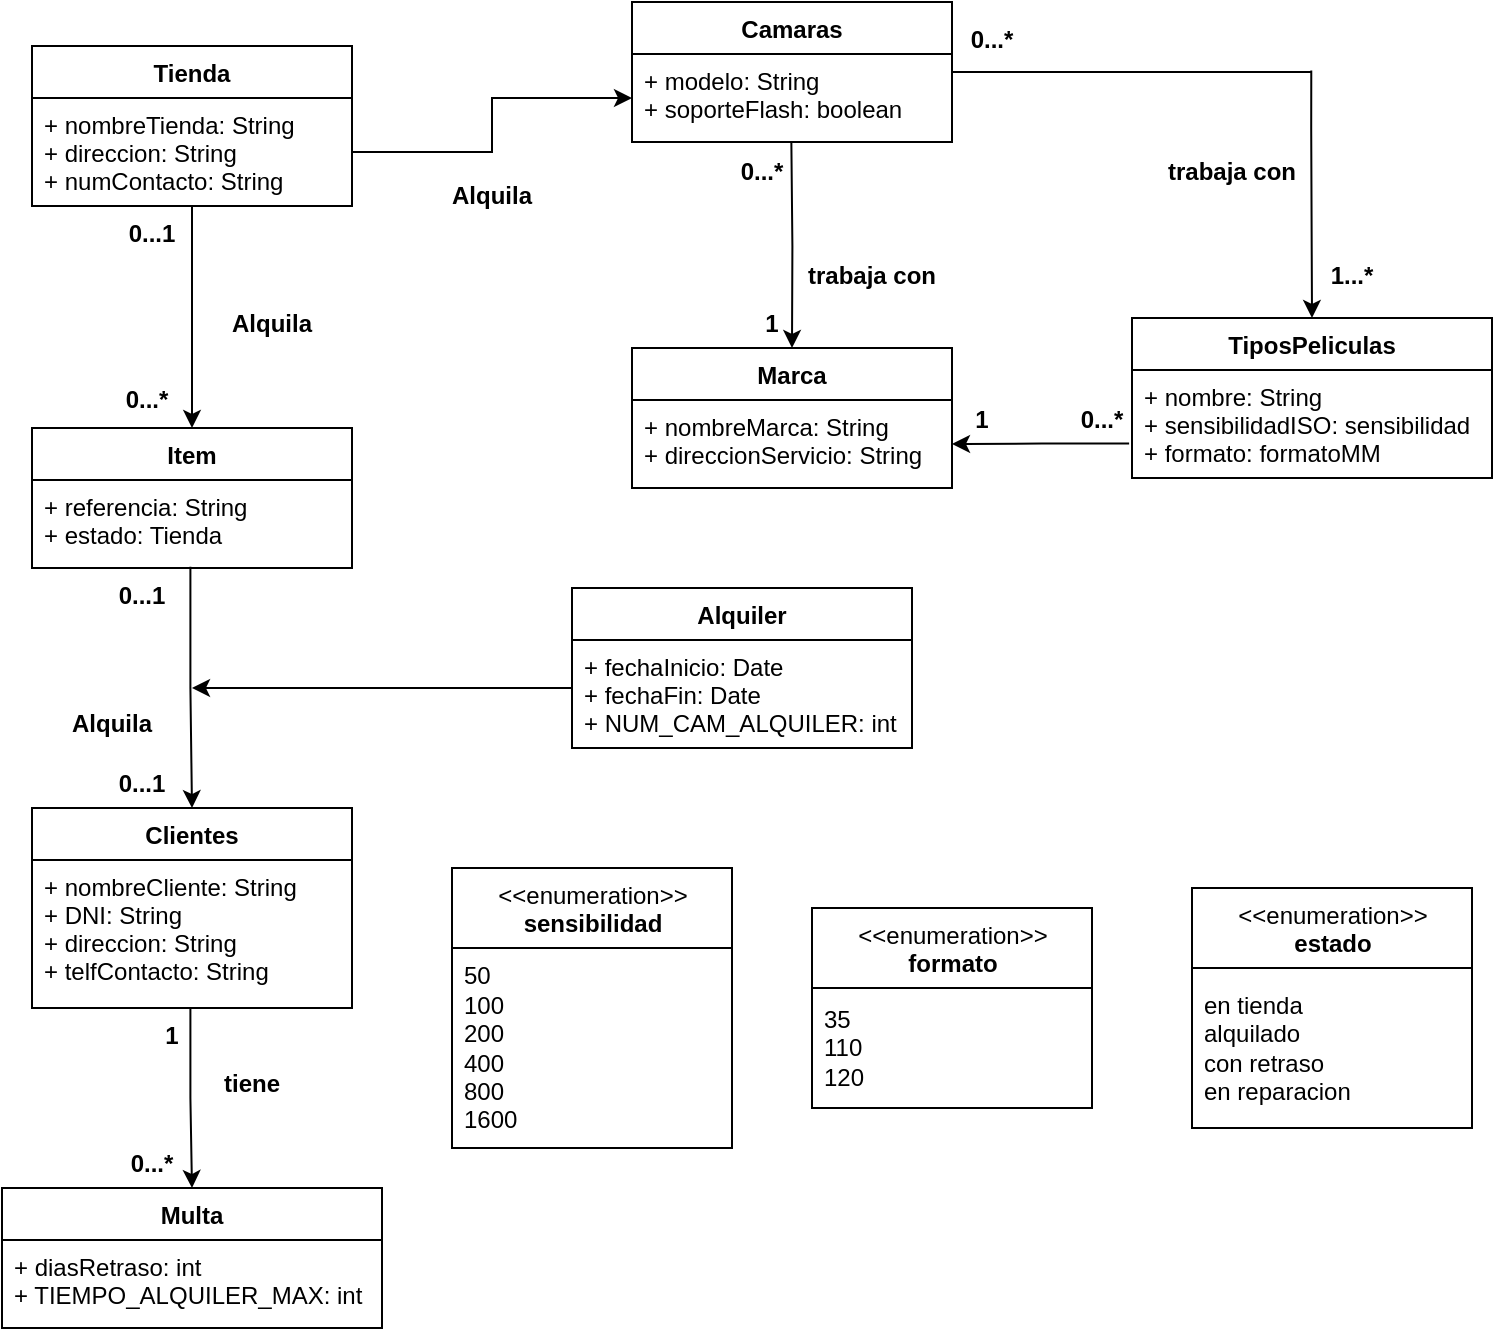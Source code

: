 <mxfile version="20.8.10" type="device"><diagram id="C5RBs43oDa-KdzZeNtuy" name="Page-1"><mxGraphModel dx="1358" dy="654" grid="1" gridSize="10" guides="1" tooltips="1" connect="1" arrows="1" fold="1" page="1" pageScale="1" pageWidth="827" pageHeight="1169" math="0" shadow="0"><root><mxCell id="WIyWlLk6GJQsqaUBKTNV-0"/><mxCell id="WIyWlLk6GJQsqaUBKTNV-1" parent="WIyWlLk6GJQsqaUBKTNV-0"/><mxCell id="7j35KV2c-ucw3f-9n1Pe-52" value="Tienda" style="swimlane;fontStyle=1;align=center;verticalAlign=top;childLayout=stackLayout;horizontal=1;startSize=26;horizontalStack=0;resizeParent=1;resizeParentMax=0;resizeLast=0;collapsible=1;marginBottom=0;" vertex="1" parent="WIyWlLk6GJQsqaUBKTNV-1"><mxGeometry x="80" y="139" width="160" height="80" as="geometry"/></mxCell><mxCell id="7j35KV2c-ucw3f-9n1Pe-53" value="+ nombreTienda: String&#10;+ direccion: String&#10;+ numContacto: String" style="text;strokeColor=none;fillColor=none;align=left;verticalAlign=top;spacingLeft=4;spacingRight=4;overflow=hidden;rotatable=0;points=[[0,0.5],[1,0.5]];portConstraint=eastwest;" vertex="1" parent="7j35KV2c-ucw3f-9n1Pe-52"><mxGeometry y="26" width="160" height="54" as="geometry"/></mxCell><mxCell id="7j35KV2c-ucw3f-9n1Pe-118" style="edgeStyle=orthogonalEdgeStyle;rounded=0;orthogonalLoop=1;jettySize=auto;html=1;entryX=0;entryY=0.5;entryDx=0;entryDy=0;exitX=1;exitY=0.5;exitDx=0;exitDy=0;" edge="1" parent="WIyWlLk6GJQsqaUBKTNV-1" source="7j35KV2c-ucw3f-9n1Pe-53" target="7j35KV2c-ucw3f-9n1Pe-58"><mxGeometry relative="1" as="geometry"><mxPoint x="330" y="174.0" as="sourcePoint"/></mxGeometry></mxCell><mxCell id="7j35KV2c-ucw3f-9n1Pe-57" value="Camaras" style="swimlane;fontStyle=1;align=center;verticalAlign=top;childLayout=stackLayout;horizontal=1;startSize=26;horizontalStack=0;resizeParent=1;resizeParentMax=0;resizeLast=0;collapsible=1;marginBottom=0;" vertex="1" parent="WIyWlLk6GJQsqaUBKTNV-1"><mxGeometry x="380" y="117" width="160" height="70" as="geometry"/></mxCell><mxCell id="7j35KV2c-ucw3f-9n1Pe-58" value="+ modelo: String&#10;+ soporteFlash: boolean" style="text;strokeColor=none;fillColor=none;align=left;verticalAlign=top;spacingLeft=4;spacingRight=4;overflow=hidden;rotatable=0;points=[[0,0.5],[1,0.5]];portConstraint=eastwest;" vertex="1" parent="7j35KV2c-ucw3f-9n1Pe-57"><mxGeometry y="26" width="160" height="44" as="geometry"/></mxCell><mxCell id="7j35KV2c-ucw3f-9n1Pe-61" value="Alquila" style="text;align=center;fontStyle=1;verticalAlign=middle;spacingLeft=3;spacingRight=3;strokeColor=none;rotatable=0;points=[[0,0.5],[1,0.5]];portConstraint=eastwest;" vertex="1" parent="WIyWlLk6GJQsqaUBKTNV-1"><mxGeometry x="270" y="200" width="80" height="26" as="geometry"/></mxCell><mxCell id="7j35KV2c-ucw3f-9n1Pe-62" value="TiposPeliculas" style="swimlane;fontStyle=1;align=center;verticalAlign=top;childLayout=stackLayout;horizontal=1;startSize=26;horizontalStack=0;resizeParent=1;resizeParentMax=0;resizeLast=0;collapsible=1;marginBottom=0;" vertex="1" parent="WIyWlLk6GJQsqaUBKTNV-1"><mxGeometry x="630" y="275" width="180" height="80" as="geometry"/></mxCell><mxCell id="7j35KV2c-ucw3f-9n1Pe-63" value="+ nombre: String&#10;+ sensibilidadISO: sensibilidad&#10;+ formato: formatoMM" style="text;strokeColor=none;fillColor=none;align=left;verticalAlign=top;spacingLeft=4;spacingRight=4;overflow=hidden;rotatable=0;points=[[0,0.5],[1,0.5]];portConstraint=eastwest;" vertex="1" parent="7j35KV2c-ucw3f-9n1Pe-62"><mxGeometry y="26" width="180" height="54" as="geometry"/></mxCell><mxCell id="7j35KV2c-ucw3f-9n1Pe-66" value="Marca" style="swimlane;fontStyle=1;align=center;verticalAlign=top;childLayout=stackLayout;horizontal=1;startSize=26;horizontalStack=0;resizeParent=1;resizeParentMax=0;resizeLast=0;collapsible=1;marginBottom=0;" vertex="1" parent="WIyWlLk6GJQsqaUBKTNV-1"><mxGeometry x="380" y="290" width="160" height="70" as="geometry"/></mxCell><mxCell id="7j35KV2c-ucw3f-9n1Pe-67" value="+ nombreMarca: String&#10;+ direccionServicio: String" style="text;strokeColor=none;fillColor=none;align=left;verticalAlign=top;spacingLeft=4;spacingRight=4;overflow=hidden;rotatable=0;points=[[0,0.5],[1,0.5]];portConstraint=eastwest;" vertex="1" parent="7j35KV2c-ucw3f-9n1Pe-66"><mxGeometry y="26" width="160" height="44" as="geometry"/></mxCell><mxCell id="7j35KV2c-ucw3f-9n1Pe-119" style="edgeStyle=orthogonalEdgeStyle;rounded=0;orthogonalLoop=1;jettySize=auto;html=1;entryX=1;entryY=0.5;entryDx=0;entryDy=0;exitX=-0.008;exitY=0.681;exitDx=0;exitDy=0;exitPerimeter=0;" edge="1" parent="WIyWlLk6GJQsqaUBKTNV-1" source="7j35KV2c-ucw3f-9n1Pe-63" target="7j35KV2c-ucw3f-9n1Pe-67"><mxGeometry relative="1" as="geometry"><mxPoint x="570.0" y="342" as="sourcePoint"/></mxGeometry></mxCell><mxCell id="7j35KV2c-ucw3f-9n1Pe-73" style="edgeStyle=orthogonalEdgeStyle;rounded=0;orthogonalLoop=1;jettySize=auto;html=1;entryX=0.5;entryY=0;entryDx=0;entryDy=0;exitX=0.498;exitY=1.037;exitDx=0;exitDy=0;exitPerimeter=0;" edge="1" parent="WIyWlLk6GJQsqaUBKTNV-1" target="7j35KV2c-ucw3f-9n1Pe-66"><mxGeometry relative="1" as="geometry"><mxPoint x="459.68" y="186.962" as="sourcePoint"/></mxGeometry></mxCell><mxCell id="7j35KV2c-ucw3f-9n1Pe-75" style="edgeStyle=orthogonalEdgeStyle;rounded=0;orthogonalLoop=1;jettySize=auto;html=1;entryX=0.5;entryY=0;entryDx=0;entryDy=0;exitX=0.998;exitY=0.411;exitDx=0;exitDy=0;exitPerimeter=0;" edge="1" parent="WIyWlLk6GJQsqaUBKTNV-1" source="7j35KV2c-ucw3f-9n1Pe-74" target="7j35KV2c-ucw3f-9n1Pe-62"><mxGeometry relative="1" as="geometry"><mxPoint x="720" y="150" as="sourcePoint"/><Array as="points"><mxPoint x="720" y="180"/><mxPoint x="720" y="180"/></Array></mxGeometry></mxCell><mxCell id="7j35KV2c-ucw3f-9n1Pe-74" value="" style="line;strokeWidth=1;fillColor=none;align=left;verticalAlign=middle;spacingTop=-1;spacingLeft=3;spacingRight=3;rotatable=0;labelPosition=right;points=[];portConstraint=eastwest;strokeColor=inherit;" vertex="1" parent="WIyWlLk6GJQsqaUBKTNV-1"><mxGeometry x="540" y="148" width="180" height="8" as="geometry"/></mxCell><mxCell id="7j35KV2c-ucw3f-9n1Pe-76" value="trabaja con" style="text;align=center;fontStyle=1;verticalAlign=middle;spacingLeft=3;spacingRight=3;strokeColor=none;rotatable=0;points=[[0,0.5],[1,0.5]];portConstraint=eastwest;" vertex="1" parent="WIyWlLk6GJQsqaUBKTNV-1"><mxGeometry x="460" y="240" width="80" height="26" as="geometry"/></mxCell><mxCell id="7j35KV2c-ucw3f-9n1Pe-77" value="trabaja con" style="text;align=center;fontStyle=1;verticalAlign=middle;spacingLeft=3;spacingRight=3;strokeColor=none;rotatable=0;points=[[0,0.5],[1,0.5]];portConstraint=eastwest;" vertex="1" parent="WIyWlLk6GJQsqaUBKTNV-1"><mxGeometry x="640" y="188" width="80" height="26" as="geometry"/></mxCell><mxCell id="7j35KV2c-ucw3f-9n1Pe-79" value="Item" style="swimlane;fontStyle=1;align=center;verticalAlign=top;childLayout=stackLayout;horizontal=1;startSize=26;horizontalStack=0;resizeParent=1;resizeParentMax=0;resizeLast=0;collapsible=1;marginBottom=0;" vertex="1" parent="WIyWlLk6GJQsqaUBKTNV-1"><mxGeometry x="80" y="330" width="160" height="70" as="geometry"/></mxCell><mxCell id="7j35KV2c-ucw3f-9n1Pe-80" value="+ referencia: String&#10;+ estado: Tienda" style="text;strokeColor=none;fillColor=none;align=left;verticalAlign=top;spacingLeft=4;spacingRight=4;overflow=hidden;rotatable=0;points=[[0,0.5],[1,0.5]];portConstraint=eastwest;" vertex="1" parent="7j35KV2c-ucw3f-9n1Pe-79"><mxGeometry y="26" width="160" height="44" as="geometry"/></mxCell><mxCell id="7j35KV2c-ucw3f-9n1Pe-85" value="&amp;lt;&amp;lt;enumeration&amp;gt;&amp;gt;&lt;br&gt;&lt;b&gt;sensibilidad&lt;/b&gt;" style="swimlane;fontStyle=0;align=center;verticalAlign=top;childLayout=stackLayout;horizontal=1;startSize=40;horizontalStack=0;resizeParent=1;resizeParentMax=0;resizeLast=0;collapsible=0;marginBottom=0;html=1;" vertex="1" parent="WIyWlLk6GJQsqaUBKTNV-1"><mxGeometry x="290" y="550" width="140" height="140" as="geometry"/></mxCell><mxCell id="7j35KV2c-ucw3f-9n1Pe-86" value="50&lt;br&gt;100&lt;br&gt;200&lt;br&gt;400&lt;br&gt;800&lt;br&gt;1600" style="text;html=1;strokeColor=none;fillColor=none;align=left;verticalAlign=middle;spacingLeft=4;spacingRight=4;overflow=hidden;rotatable=0;points=[[0,0.5],[1,0.5]];portConstraint=eastwest;" vertex="1" parent="7j35KV2c-ucw3f-9n1Pe-85"><mxGeometry y="40" width="140" height="100" as="geometry"/></mxCell><mxCell id="7j35KV2c-ucw3f-9n1Pe-87" value="&amp;lt;&amp;lt;enumeration&amp;gt;&amp;gt;&lt;br&gt;&lt;b&gt;estado&lt;/b&gt;" style="swimlane;fontStyle=0;align=center;verticalAlign=top;childLayout=stackLayout;horizontal=1;startSize=40;horizontalStack=0;resizeParent=1;resizeParentMax=0;resizeLast=0;collapsible=0;marginBottom=0;html=1;" vertex="1" parent="WIyWlLk6GJQsqaUBKTNV-1"><mxGeometry x="660" y="560" width="140" height="120" as="geometry"/></mxCell><mxCell id="7j35KV2c-ucw3f-9n1Pe-88" value="en tienda&lt;br&gt;alquilado&lt;br&gt;con retraso&lt;br&gt;en reparacion" style="text;html=1;strokeColor=none;fillColor=none;align=left;verticalAlign=middle;spacingLeft=4;spacingRight=4;overflow=hidden;rotatable=0;points=[[0,0.5],[1,0.5]];portConstraint=eastwest;" vertex="1" parent="7j35KV2c-ucw3f-9n1Pe-87"><mxGeometry y="40" width="140" height="80" as="geometry"/></mxCell><mxCell id="7j35KV2c-ucw3f-9n1Pe-89" value="&amp;lt;&amp;lt;enumeration&amp;gt;&amp;gt;&lt;br&gt;&lt;b&gt;formato&lt;/b&gt;" style="swimlane;fontStyle=0;align=center;verticalAlign=top;childLayout=stackLayout;horizontal=1;startSize=40;horizontalStack=0;resizeParent=1;resizeParentMax=0;resizeLast=0;collapsible=0;marginBottom=0;html=1;" vertex="1" parent="WIyWlLk6GJQsqaUBKTNV-1"><mxGeometry x="470" y="570" width="140" height="100" as="geometry"/></mxCell><mxCell id="7j35KV2c-ucw3f-9n1Pe-90" value="35&lt;br&gt;110&lt;br&gt;120" style="text;html=1;strokeColor=none;fillColor=none;align=left;verticalAlign=middle;spacingLeft=4;spacingRight=4;overflow=hidden;rotatable=0;points=[[0,0.5],[1,0.5]];portConstraint=eastwest;" vertex="1" parent="7j35KV2c-ucw3f-9n1Pe-89"><mxGeometry y="40" width="140" height="60" as="geometry"/></mxCell><mxCell id="7j35KV2c-ucw3f-9n1Pe-94" value="Clientes" style="swimlane;fontStyle=1;align=center;verticalAlign=top;childLayout=stackLayout;horizontal=1;startSize=26;horizontalStack=0;resizeParent=1;resizeParentMax=0;resizeLast=0;collapsible=1;marginBottom=0;" vertex="1" parent="WIyWlLk6GJQsqaUBKTNV-1"><mxGeometry x="80" y="520" width="160" height="100" as="geometry"/></mxCell><mxCell id="7j35KV2c-ucw3f-9n1Pe-95" value="+ nombreCliente: String&#10;+ DNI: String&#10;+ direccion: String&#10;+ telfContacto: String" style="text;strokeColor=none;fillColor=none;align=left;verticalAlign=top;spacingLeft=4;spacingRight=4;overflow=hidden;rotatable=0;points=[[0,0.5],[1,0.5]];portConstraint=eastwest;" vertex="1" parent="7j35KV2c-ucw3f-9n1Pe-94"><mxGeometry y="26" width="160" height="74" as="geometry"/></mxCell><mxCell id="7j35KV2c-ucw3f-9n1Pe-100" value="Alquiler" style="swimlane;fontStyle=1;align=center;verticalAlign=top;childLayout=stackLayout;horizontal=1;startSize=26;horizontalStack=0;resizeParent=1;resizeParentMax=0;resizeLast=0;collapsible=1;marginBottom=0;" vertex="1" parent="WIyWlLk6GJQsqaUBKTNV-1"><mxGeometry x="350" y="410" width="170" height="80" as="geometry"/></mxCell><mxCell id="7j35KV2c-ucw3f-9n1Pe-101" value="+ fechaInicio: Date&#10;+ fechaFin: Date&#10;+ NUM_CAM_ALQUILER: int" style="text;strokeColor=none;fillColor=none;align=left;verticalAlign=top;spacingLeft=4;spacingRight=4;overflow=hidden;rotatable=0;points=[[0,0.5],[1,0.5]];portConstraint=eastwest;" vertex="1" parent="7j35KV2c-ucw3f-9n1Pe-100"><mxGeometry y="26" width="170" height="54" as="geometry"/></mxCell><mxCell id="7j35KV2c-ucw3f-9n1Pe-121" style="edgeStyle=orthogonalEdgeStyle;rounded=0;orthogonalLoop=1;jettySize=auto;html=1;" edge="1" parent="WIyWlLk6GJQsqaUBKTNV-1" source="7j35KV2c-ucw3f-9n1Pe-104"><mxGeometry relative="1" as="geometry"><mxPoint x="160" y="460" as="targetPoint"/></mxGeometry></mxCell><mxCell id="7j35KV2c-ucw3f-9n1Pe-104" value="" style="line;strokeWidth=1;fillColor=none;align=left;verticalAlign=middle;spacingTop=-1;spacingLeft=3;spacingRight=3;rotatable=0;labelPosition=right;points=[];portConstraint=eastwest;strokeColor=inherit;" vertex="1" parent="WIyWlLk6GJQsqaUBKTNV-1"><mxGeometry x="190" y="456" width="160" height="8" as="geometry"/></mxCell><mxCell id="7j35KV2c-ucw3f-9n1Pe-105" value="Alquila" style="text;align=center;fontStyle=1;verticalAlign=middle;spacingLeft=3;spacingRight=3;strokeColor=none;rotatable=0;points=[[0,0.5],[1,0.5]];portConstraint=eastwest;" vertex="1" parent="WIyWlLk6GJQsqaUBKTNV-1"><mxGeometry x="80" y="464" width="80" height="26" as="geometry"/></mxCell><mxCell id="7j35KV2c-ucw3f-9n1Pe-106" value="Multa" style="swimlane;fontStyle=1;align=center;verticalAlign=top;childLayout=stackLayout;horizontal=1;startSize=26;horizontalStack=0;resizeParent=1;resizeParentMax=0;resizeLast=0;collapsible=1;marginBottom=0;" vertex="1" parent="WIyWlLk6GJQsqaUBKTNV-1"><mxGeometry x="65" y="710" width="190" height="70" as="geometry"/></mxCell><mxCell id="7j35KV2c-ucw3f-9n1Pe-107" value="+ diasRetraso: int&#10;+ TIEMPO_ALQUILER_MAX: int" style="text;strokeColor=none;fillColor=none;align=left;verticalAlign=top;spacingLeft=4;spacingRight=4;overflow=hidden;rotatable=0;points=[[0,0.5],[1,0.5]];portConstraint=eastwest;" vertex="1" parent="7j35KV2c-ucw3f-9n1Pe-106"><mxGeometry y="26" width="190" height="44" as="geometry"/></mxCell><mxCell id="7j35KV2c-ucw3f-9n1Pe-113" style="edgeStyle=orthogonalEdgeStyle;rounded=0;orthogonalLoop=1;jettySize=auto;html=1;entryX=0.5;entryY=0;entryDx=0;entryDy=0;exitX=0.495;exitY=0.999;exitDx=0;exitDy=0;exitPerimeter=0;" edge="1" parent="WIyWlLk6GJQsqaUBKTNV-1" source="7j35KV2c-ucw3f-9n1Pe-95" target="7j35KV2c-ucw3f-9n1Pe-106"><mxGeometry relative="1" as="geometry"><mxPoint x="163" y="650" as="sourcePoint"/></mxGeometry></mxCell><mxCell id="7j35KV2c-ucw3f-9n1Pe-115" style="edgeStyle=orthogonalEdgeStyle;rounded=0;orthogonalLoop=1;jettySize=auto;html=1;entryX=0.5;entryY=0;entryDx=0;entryDy=0;exitX=0.495;exitY=0.987;exitDx=0;exitDy=0;exitPerimeter=0;" edge="1" parent="WIyWlLk6GJQsqaUBKTNV-1" source="7j35KV2c-ucw3f-9n1Pe-80" target="7j35KV2c-ucw3f-9n1Pe-94"><mxGeometry relative="1" as="geometry"><mxPoint x="159.84" y="433.194" as="sourcePoint"/></mxGeometry></mxCell><mxCell id="7j35KV2c-ucw3f-9n1Pe-117" style="edgeStyle=orthogonalEdgeStyle;rounded=0;orthogonalLoop=1;jettySize=auto;html=1;entryX=0.5;entryY=0;entryDx=0;entryDy=0;exitX=0.5;exitY=1;exitDx=0;exitDy=0;" edge="1" parent="WIyWlLk6GJQsqaUBKTNV-1" source="7j35KV2c-ucw3f-9n1Pe-52" target="7j35KV2c-ucw3f-9n1Pe-79"><mxGeometry relative="1" as="geometry"><mxPoint x="160" y="230" as="sourcePoint"/></mxGeometry></mxCell><mxCell id="7j35KV2c-ucw3f-9n1Pe-122" value="Alquila" style="text;align=center;fontStyle=1;verticalAlign=middle;spacingLeft=3;spacingRight=3;strokeColor=none;rotatable=0;points=[[0,0.5],[1,0.5]];portConstraint=eastwest;" vertex="1" parent="WIyWlLk6GJQsqaUBKTNV-1"><mxGeometry x="160" y="264" width="80" height="26" as="geometry"/></mxCell><mxCell id="7j35KV2c-ucw3f-9n1Pe-123" value="tiene" style="text;align=center;fontStyle=1;verticalAlign=middle;spacingLeft=3;spacingRight=3;strokeColor=none;rotatable=0;points=[[0,0.5],[1,0.5]];portConstraint=eastwest;" vertex="1" parent="WIyWlLk6GJQsqaUBKTNV-1"><mxGeometry x="150" y="644" width="80" height="26" as="geometry"/></mxCell><mxCell id="7j35KV2c-ucw3f-9n1Pe-124" value="0...*" style="text;align=center;fontStyle=1;verticalAlign=middle;spacingLeft=3;spacingRight=3;strokeColor=none;rotatable=0;points=[[0,0.5],[1,0.5]];portConstraint=eastwest;" vertex="1" parent="WIyWlLk6GJQsqaUBKTNV-1"><mxGeometry x="520" y="122" width="80" height="26" as="geometry"/></mxCell><mxCell id="7j35KV2c-ucw3f-9n1Pe-125" value="1...*" style="text;align=center;fontStyle=1;verticalAlign=middle;spacingLeft=3;spacingRight=3;strokeColor=none;rotatable=0;points=[[0,0.5],[1,0.5]];portConstraint=eastwest;" vertex="1" parent="WIyWlLk6GJQsqaUBKTNV-1"><mxGeometry x="700" y="240" width="80" height="26" as="geometry"/></mxCell><mxCell id="7j35KV2c-ucw3f-9n1Pe-126" value="1" style="text;align=center;fontStyle=1;verticalAlign=middle;spacingLeft=3;spacingRight=3;strokeColor=none;rotatable=0;points=[[0,0.5],[1,0.5]];portConstraint=eastwest;" vertex="1" parent="WIyWlLk6GJQsqaUBKTNV-1"><mxGeometry x="540" y="312" width="30" height="26" as="geometry"/></mxCell><mxCell id="7j35KV2c-ucw3f-9n1Pe-127" value="0...*" style="text;align=center;fontStyle=1;verticalAlign=middle;spacingLeft=3;spacingRight=3;strokeColor=none;rotatable=0;points=[[0,0.5],[1,0.5]];portConstraint=eastwest;" vertex="1" parent="WIyWlLk6GJQsqaUBKTNV-1"><mxGeometry x="600" y="312" width="30" height="26" as="geometry"/></mxCell><mxCell id="7j35KV2c-ucw3f-9n1Pe-128" value="1" style="text;align=center;fontStyle=1;verticalAlign=middle;spacingLeft=3;spacingRight=3;strokeColor=none;rotatable=0;points=[[0,0.5],[1,0.5]];portConstraint=eastwest;" vertex="1" parent="WIyWlLk6GJQsqaUBKTNV-1"><mxGeometry x="440" y="264" width="20" height="26" as="geometry"/></mxCell><mxCell id="7j35KV2c-ucw3f-9n1Pe-129" value="0...*" style="text;align=center;fontStyle=1;verticalAlign=middle;spacingLeft=3;spacingRight=3;strokeColor=none;rotatable=0;points=[[0,0.5],[1,0.5]];portConstraint=eastwest;" vertex="1" parent="WIyWlLk6GJQsqaUBKTNV-1"><mxGeometry x="430" y="188" width="30" height="26" as="geometry"/></mxCell><mxCell id="7j35KV2c-ucw3f-9n1Pe-130" value="0...*" style="text;align=center;fontStyle=1;verticalAlign=middle;spacingLeft=3;spacingRight=3;strokeColor=none;rotatable=0;points=[[0,0.5],[1,0.5]];portConstraint=eastwest;" vertex="1" parent="WIyWlLk6GJQsqaUBKTNV-1"><mxGeometry x="115" y="302" width="45" height="26" as="geometry"/></mxCell><mxCell id="7j35KV2c-ucw3f-9n1Pe-131" value="0...1" style="text;align=center;fontStyle=1;verticalAlign=middle;spacingLeft=3;spacingRight=3;strokeColor=none;rotatable=0;points=[[0,0.5],[1,0.5]];portConstraint=eastwest;" vertex="1" parent="WIyWlLk6GJQsqaUBKTNV-1"><mxGeometry x="120" y="219" width="40" height="26" as="geometry"/></mxCell><mxCell id="7j35KV2c-ucw3f-9n1Pe-132" value="0...1" style="text;align=center;fontStyle=1;verticalAlign=middle;spacingLeft=3;spacingRight=3;strokeColor=none;rotatable=0;points=[[0,0.5],[1,0.5]];portConstraint=eastwest;" vertex="1" parent="WIyWlLk6GJQsqaUBKTNV-1"><mxGeometry x="115" y="494" width="40" height="26" as="geometry"/></mxCell><mxCell id="7j35KV2c-ucw3f-9n1Pe-133" value="0...1" style="text;align=center;fontStyle=1;verticalAlign=middle;spacingLeft=3;spacingRight=3;strokeColor=none;rotatable=0;points=[[0,0.5],[1,0.5]];portConstraint=eastwest;" vertex="1" parent="WIyWlLk6GJQsqaUBKTNV-1"><mxGeometry x="115" y="400" width="40" height="26" as="geometry"/></mxCell><mxCell id="7j35KV2c-ucw3f-9n1Pe-134" value="0...*" style="text;align=center;fontStyle=1;verticalAlign=middle;spacingLeft=3;spacingRight=3;strokeColor=none;rotatable=0;points=[[0,0.5],[1,0.5]];portConstraint=eastwest;" vertex="1" parent="WIyWlLk6GJQsqaUBKTNV-1"><mxGeometry x="125" y="684" width="30" height="26" as="geometry"/></mxCell><mxCell id="7j35KV2c-ucw3f-9n1Pe-135" value="1" style="text;align=center;fontStyle=1;verticalAlign=middle;spacingLeft=3;spacingRight=3;strokeColor=none;rotatable=0;points=[[0,0.5],[1,0.5]];portConstraint=eastwest;" vertex="1" parent="WIyWlLk6GJQsqaUBKTNV-1"><mxGeometry x="140" y="620" width="20" height="26" as="geometry"/></mxCell></root></mxGraphModel></diagram></mxfile>